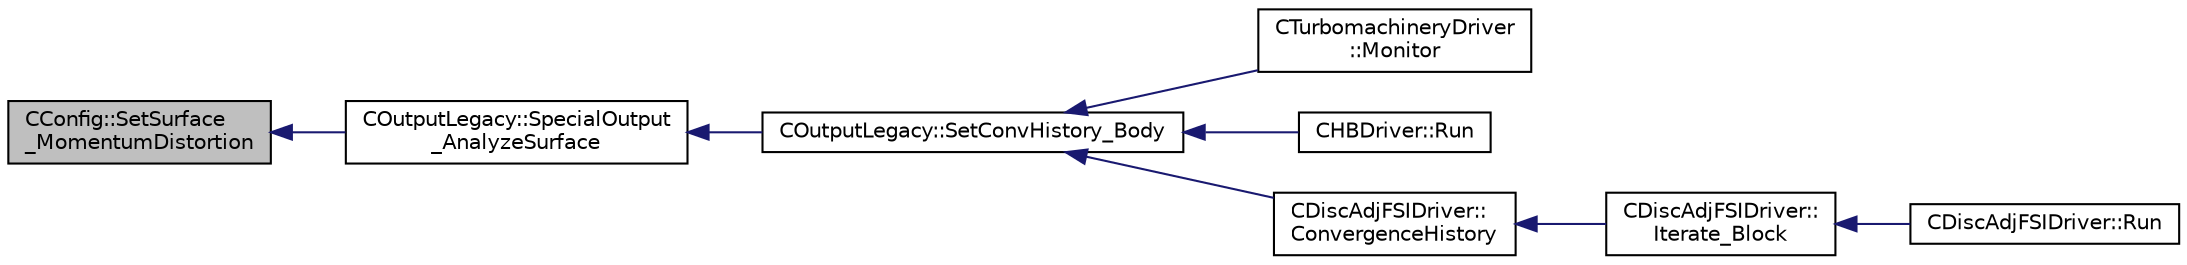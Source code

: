 digraph "CConfig::SetSurface_MomentumDistortion"
{
  edge [fontname="Helvetica",fontsize="10",labelfontname="Helvetica",labelfontsize="10"];
  node [fontname="Helvetica",fontsize="10",shape=record];
  rankdir="LR";
  Node15594 [label="CConfig::SetSurface\l_MomentumDistortion",height=0.2,width=0.4,color="black", fillcolor="grey75", style="filled", fontcolor="black"];
  Node15594 -> Node15595 [dir="back",color="midnightblue",fontsize="10",style="solid",fontname="Helvetica"];
  Node15595 [label="COutputLegacy::SpecialOutput\l_AnalyzeSurface",height=0.2,width=0.4,color="black", fillcolor="white", style="filled",URL="$class_c_output_legacy.html#ae5bab3f07ff9b9d1434626add0d4d332",tooltip="Writes one dimensional output. "];
  Node15595 -> Node15596 [dir="back",color="midnightblue",fontsize="10",style="solid",fontname="Helvetica"];
  Node15596 [label="COutputLegacy::SetConvHistory_Body",height=0.2,width=0.4,color="black", fillcolor="white", style="filled",URL="$class_c_output_legacy.html#a217cc0d778a3828499189a9debee47c6",tooltip="Write the history file and the convergence on the screen for serial computations. ..."];
  Node15596 -> Node15597 [dir="back",color="midnightblue",fontsize="10",style="solid",fontname="Helvetica"];
  Node15597 [label="CTurbomachineryDriver\l::Monitor",height=0.2,width=0.4,color="black", fillcolor="white", style="filled",URL="$class_c_turbomachinery_driver.html#a41d7b50bbacef68eb5436293ebb2da4f",tooltip="Monitor the computation. "];
  Node15596 -> Node15598 [dir="back",color="midnightblue",fontsize="10",style="solid",fontname="Helvetica"];
  Node15598 [label="CHBDriver::Run",height=0.2,width=0.4,color="black", fillcolor="white", style="filled",URL="$class_c_h_b_driver.html#a98c0448a8e0404845ee54e25b62eaea9",tooltip="Run a single iteration of a Harmonic Balance problem. "];
  Node15596 -> Node15599 [dir="back",color="midnightblue",fontsize="10",style="solid",fontname="Helvetica"];
  Node15599 [label="CDiscAdjFSIDriver::\lConvergenceHistory",height=0.2,width=0.4,color="black", fillcolor="white", style="filled",URL="$class_c_disc_adj_f_s_i_driver.html#a139dfa2442613879f2b15f28a09c2bd5",tooltip="Output the convergence history. "];
  Node15599 -> Node15600 [dir="back",color="midnightblue",fontsize="10",style="solid",fontname="Helvetica"];
  Node15600 [label="CDiscAdjFSIDriver::\lIterate_Block",height=0.2,width=0.4,color="black", fillcolor="white", style="filled",URL="$class_c_disc_adj_f_s_i_driver.html#a84949f139fa795b7d34d6ff77e82eb5c",tooltip="Iterate a certain block for adjoint FSI - may be the whole set of variables or independent and subite..."];
  Node15600 -> Node15601 [dir="back",color="midnightblue",fontsize="10",style="solid",fontname="Helvetica"];
  Node15601 [label="CDiscAdjFSIDriver::Run",height=0.2,width=0.4,color="black", fillcolor="white", style="filled",URL="$class_c_disc_adj_f_s_i_driver.html#a2e965d6e9c4dcfc296077cae225cab21",tooltip="Run a Discrete Adjoint iteration for the FSI problem. "];
}
